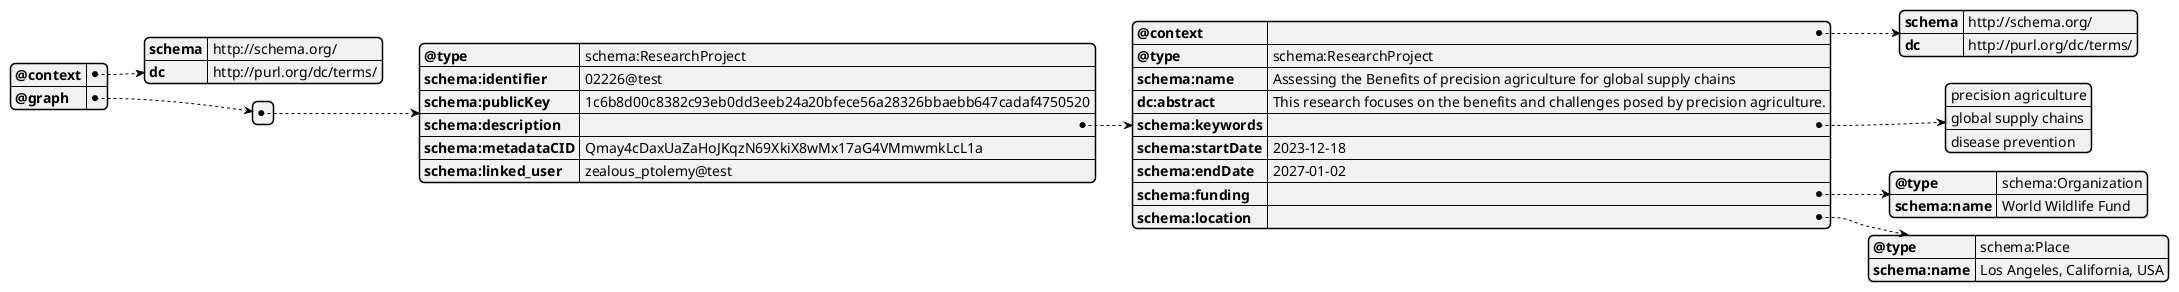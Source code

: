 @startjson
{
    "@context": {
        "schema": "http://schema.org/",
        "dc": "http://purl.org/dc/terms/"
    },
    "@graph": [
        {
            "@type": "schema:ResearchProject",
            "schema:identifier": "02226@test",
            "schema:publicKey": "1c6b8d00c8382c93eb0dd3eeb24a20bfece56a28326bbaebb647cadaf4750520",
            "schema:description": {
                "@context": {
                    "schema": "http://schema.org/",
                    "dc": "http://purl.org/dc/terms/"
                },
                "@type": "schema:ResearchProject",
                "schema:name": "Assessing the Benefits of precision agriculture for global supply chains",
                "dc:abstract": "This research focuses on the benefits and challenges posed by precision agriculture.",
                "schema:keywords": [
                    "precision agriculture",
                    "global supply chains",
                    "disease prevention"
                ],
                "schema:startDate": "2023-12-18",
                "schema:endDate": "2027-01-02",
                "schema:funding": {
                    "@type": "schema:Organization",
                    "schema:name": "World Wildlife Fund"
                },
                "schema:location": {
                    "@type": "schema:Place",
                    "schema:name": "Los Angeles, California, USA"
                }
            },
            "schema:metadataCID": "Qmay4cDaxUaZaHoJKqzN69XkiX8wMx17aG4VMmwmkLcL1a",
            "schema:linked_user": "zealous_ptolemy@test"
        }
    ]
}
@endjson
